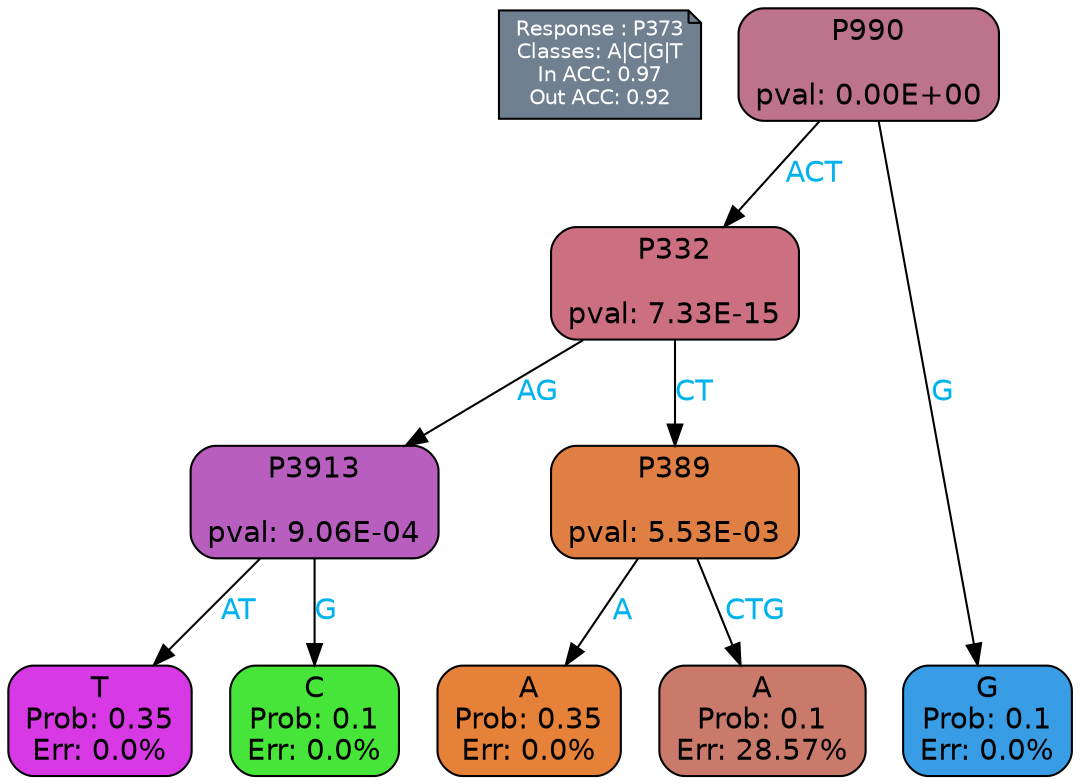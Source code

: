 digraph Tree {
node [shape=box, style="filled, rounded", color="black", fontname=helvetica] ;
graph [ranksep=equally, splines=polylines, bgcolor=transparent, dpi=600] ;
edge [fontname=helvetica] ;
LEGEND [label="Response : P373
Classes: A|C|G|T
In ACC: 0.97
Out ACC: 0.92
",shape=note,align=left,style=filled,fillcolor="slategray",fontcolor="white",fontsize=10];1 [label="P990

pval: 0.00E+00", fillcolor="#bc738b"] ;
2 [label="P332

pval: 7.33E-15", fillcolor="#cb6f81"] ;
3 [label="P3913

pval: 9.06E-04", fillcolor="#b75ebf"] ;
4 [label="T
Prob: 0.35
Err: 0.0%", fillcolor="#d739e5"] ;
5 [label="C
Prob: 0.1
Err: 0.0%", fillcolor="#47e539"] ;
6 [label="P389

pval: 5.53E-03", fillcolor="#df7f43"] ;
7 [label="A
Prob: 0.35
Err: 0.0%", fillcolor="#e58139"] ;
8 [label="A
Prob: 0.1
Err: 28.57%", fillcolor="#ca7a6a"] ;
9 [label="G
Prob: 0.1
Err: 0.0%", fillcolor="#399de5"] ;
1 -> 9 [label="G",fontcolor=deepskyblue2] ;
1 -> 2 [label="ACT",fontcolor=deepskyblue2] ;
2 -> 3 [label="AG",fontcolor=deepskyblue2] ;
2 -> 6 [label="CT",fontcolor=deepskyblue2] ;
3 -> 4 [label="AT",fontcolor=deepskyblue2] ;
3 -> 5 [label="G",fontcolor=deepskyblue2] ;
6 -> 8 [label="CTG",fontcolor=deepskyblue2] ;
6 -> 7 [label="A",fontcolor=deepskyblue2] ;
{rank = same; 4;5;7;8;9;}{rank = same; LEGEND;1;}}
